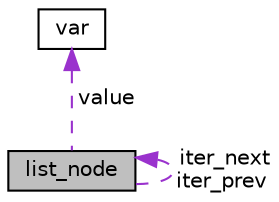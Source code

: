 digraph "list_node"
{
  edge [fontname="Helvetica",fontsize="10",labelfontname="Helvetica",labelfontsize="10"];
  node [fontname="Helvetica",fontsize="10",shape=record];
  Node1 [label="list_node",height=0.2,width=0.4,color="black", fillcolor="grey75", style="filled", fontcolor="black"];
  Node1 -> Node1 [dir="back",color="darkorchid3",fontsize="10",style="dashed",label=" iter_next\niter_prev" ,fontname="Helvetica"];
  Node2 -> Node1 [dir="back",color="darkorchid3",fontsize="10",style="dashed",label=" value" ,fontname="Helvetica"];
  Node2 [label="var",height=0.2,width=0.4,color="black", fillcolor="white", style="filled",URL="$unionvar.html"];
}
